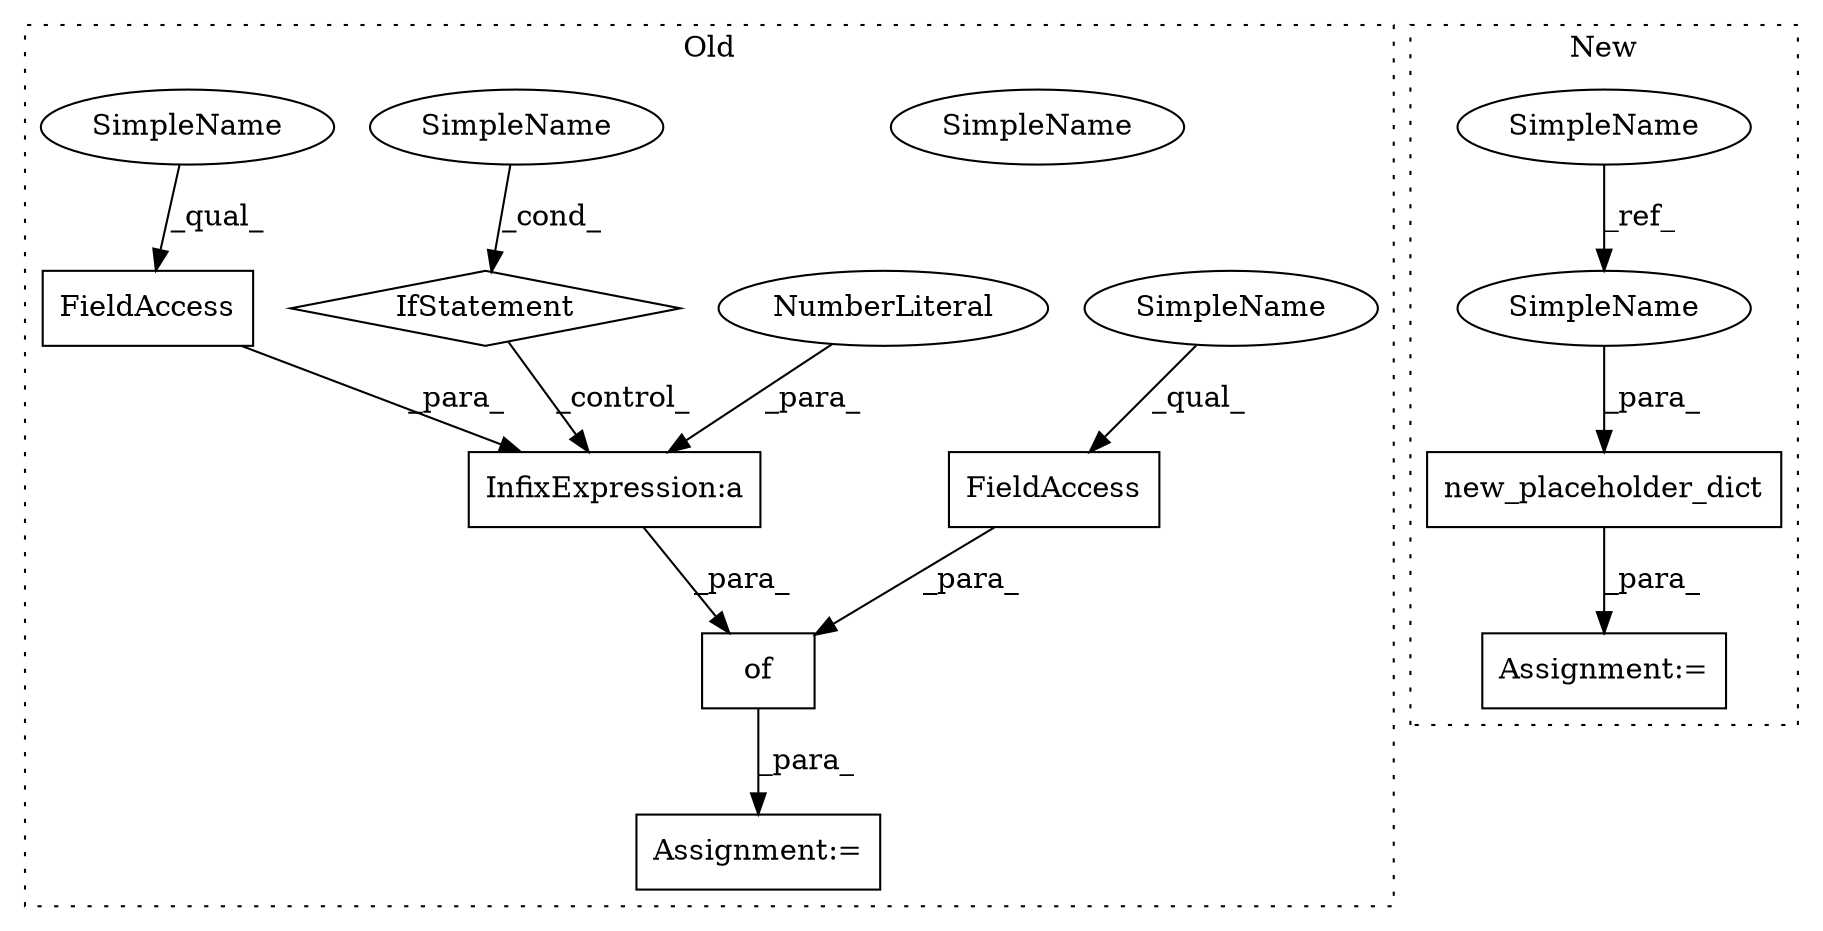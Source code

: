 digraph G {
subgraph cluster0 {
1 [label="IfStatement" a="25" s="2980" l="3" shape="diamond"];
3 [label="InfixExpression:a" a="27" s="2987" l="3" shape="box"];
4 [label="NumberLiteral" a="34" s="2984" l="3" shape="ellipse"];
5 [label="FieldAccess" a="22" s="2990" l="16" shape="box"];
6 [label="SimpleName" a="42" s="2970" l="10" shape="ellipse"];
7 [label="Assignment:=" a="7" s="3029" l="1" shape="box"];
9 [label="FieldAccess" a="22" s="3037" l="10" shape="box"];
11 [label="of" a="32" s="3034,3053" l="3,1" shape="box"];
13 [label="SimpleName" a="42" s="3037" l="4" shape="ellipse"];
14 [label="SimpleName" a="42" s="2990" l="4" shape="ellipse"];
15 [label="SimpleName" a="42" s="2970" l="10" shape="ellipse"];
label = "Old";
style="dotted";
}
subgraph cluster1 {
2 [label="new_placeholder_dict" a="32" s="2995,3021" l="21,1" shape="box"];
8 [label="Assignment:=" a="7" s="2994" l="1" shape="box"];
10 [label="SimpleName" a="42" s="2923" l="5" shape="ellipse"];
12 [label="SimpleName" a="42" s="3016" l="5" shape="ellipse"];
label = "New";
style="dotted";
}
1 -> 3 [label="_control_"];
2 -> 8 [label="_para_"];
3 -> 11 [label="_para_"];
4 -> 3 [label="_para_"];
5 -> 3 [label="_para_"];
9 -> 11 [label="_para_"];
10 -> 12 [label="_ref_"];
11 -> 7 [label="_para_"];
12 -> 2 [label="_para_"];
13 -> 9 [label="_qual_"];
14 -> 5 [label="_qual_"];
15 -> 1 [label="_cond_"];
}